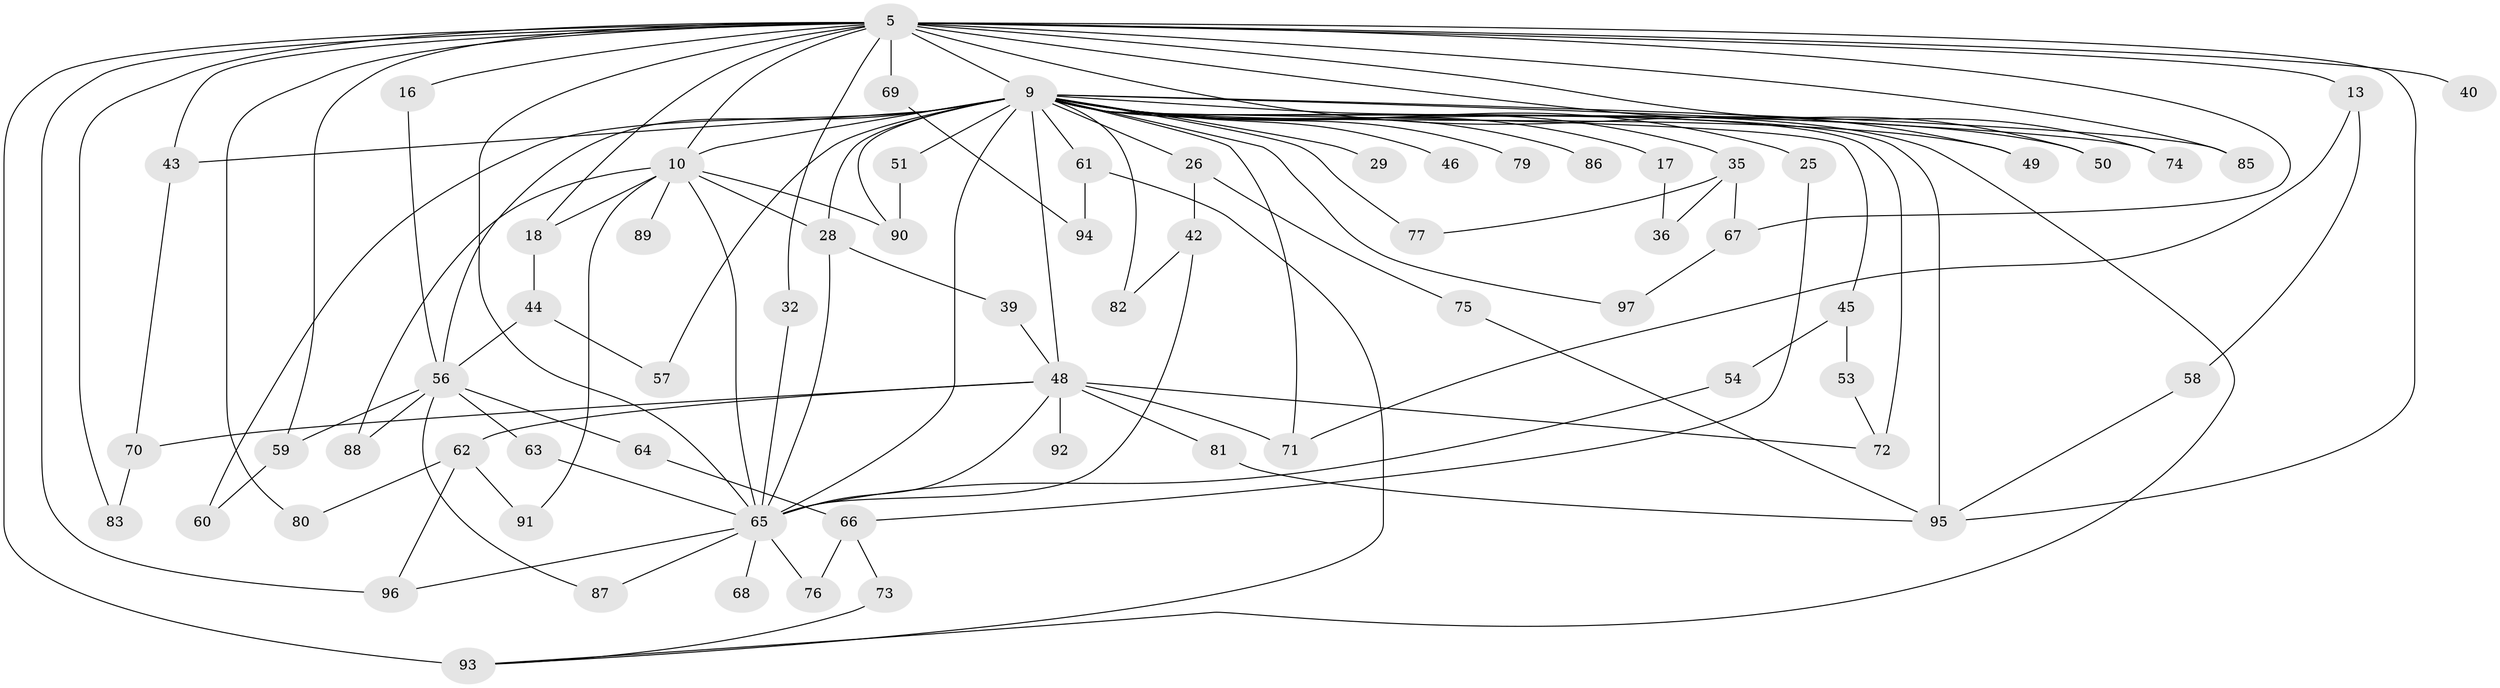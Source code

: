 // original degree distribution, {21: 0.041237113402061855, 22: 0.010309278350515464, 12: 0.020618556701030927, 19: 0.010309278350515464, 26: 0.010309278350515464, 13: 0.010309278350515464, 14: 0.010309278350515464, 3: 0.25773195876288657, 4: 0.09278350515463918, 7: 0.010309278350515464, 2: 0.4845360824742268, 5: 0.020618556701030927, 8: 0.010309278350515464, 6: 0.010309278350515464}
// Generated by graph-tools (version 1.1) at 2025/49/03/04/25 21:49:31]
// undirected, 67 vertices, 117 edges
graph export_dot {
graph [start="1"]
  node [color=gray90,style=filled];
  5 [super="+1"];
  9 [super="+7+6"];
  10 [super="+8"];
  13;
  16;
  17;
  18;
  25;
  26;
  28 [super="+21"];
  29;
  32;
  35 [super="+31+20"];
  36;
  39;
  40;
  42;
  43;
  44;
  45;
  46;
  48 [super="+11"];
  49;
  50;
  51 [super="+24"];
  53;
  54;
  56 [super="+47"];
  57;
  58;
  59;
  60;
  61;
  62 [super="+27"];
  63;
  64;
  65 [super="+22+4"];
  66;
  67;
  68;
  69;
  70;
  71 [super="+55"];
  72 [super="+38"];
  73;
  74;
  75;
  76;
  77 [super="+52"];
  79 [super="+14"];
  80;
  81;
  82;
  83;
  85;
  86;
  87;
  88;
  89 [super="+19"];
  90 [super="+30"];
  91;
  92;
  93 [super="+84"];
  94;
  95 [super="+78"];
  96 [super="+23"];
  97;
  5 -- 9 [weight=8];
  5 -- 10 [weight=4];
  5 -- 13 [weight=2];
  5 -- 32;
  5 -- 43;
  5 -- 49;
  5 -- 59;
  5 -- 69 [weight=2];
  5 -- 83;
  5 -- 85;
  5 -- 93 [weight=3];
  5 -- 67;
  5 -- 74;
  5 -- 16;
  5 -- 80;
  5 -- 18;
  5 -- 40;
  5 -- 50;
  5 -- 96;
  5 -- 95 [weight=2];
  5 -- 65 [weight=4];
  9 -- 10 [weight=8];
  9 -- 25 [weight=2];
  9 -- 29 [weight=2];
  9 -- 49;
  9 -- 50;
  9 -- 56 [weight=4];
  9 -- 65 [weight=9];
  9 -- 77 [weight=3];
  9 -- 79 [weight=4];
  9 -- 17 [weight=2];
  9 -- 82;
  9 -- 45;
  9 -- 46 [weight=2];
  9 -- 51 [weight=3];
  9 -- 93;
  9 -- 71;
  9 -- 72 [weight=2];
  9 -- 74;
  9 -- 85;
  9 -- 86 [weight=2];
  9 -- 26 [weight=2];
  9 -- 90;
  9 -- 95 [weight=3];
  9 -- 97;
  9 -- 35 [weight=3];
  9 -- 43;
  9 -- 48 [weight=2];
  9 -- 57;
  9 -- 60;
  9 -- 61;
  9 -- 28;
  10 -- 18;
  10 -- 89 [weight=3];
  10 -- 91;
  10 -- 88;
  10 -- 28;
  10 -- 65 [weight=5];
  10 -- 90;
  13 -- 58;
  13 -- 71;
  16 -- 56;
  17 -- 36;
  18 -- 44;
  25 -- 66;
  26 -- 42;
  26 -- 75;
  28 -- 39;
  28 -- 65;
  32 -- 65;
  35 -- 36;
  35 -- 67;
  35 -- 77;
  39 -- 48;
  42 -- 82;
  42 -- 65;
  43 -- 70;
  44 -- 57;
  44 -- 56;
  45 -- 53;
  45 -- 54;
  48 -- 70;
  48 -- 72;
  48 -- 81;
  48 -- 92;
  48 -- 62 [weight=2];
  48 -- 65;
  48 -- 71;
  51 -- 90;
  53 -- 72;
  54 -- 65;
  56 -- 59;
  56 -- 88;
  56 -- 64 [weight=2];
  56 -- 87;
  56 -- 63;
  58 -- 95;
  59 -- 60;
  61 -- 94;
  61 -- 93;
  62 -- 80;
  62 -- 91;
  62 -- 96;
  63 -- 65;
  64 -- 66;
  65 -- 96 [weight=2];
  65 -- 68 [weight=2];
  65 -- 76;
  65 -- 87;
  66 -- 73;
  66 -- 76;
  67 -- 97;
  69 -- 94;
  70 -- 83;
  73 -- 93;
  75 -- 95;
  81 -- 95;
}
